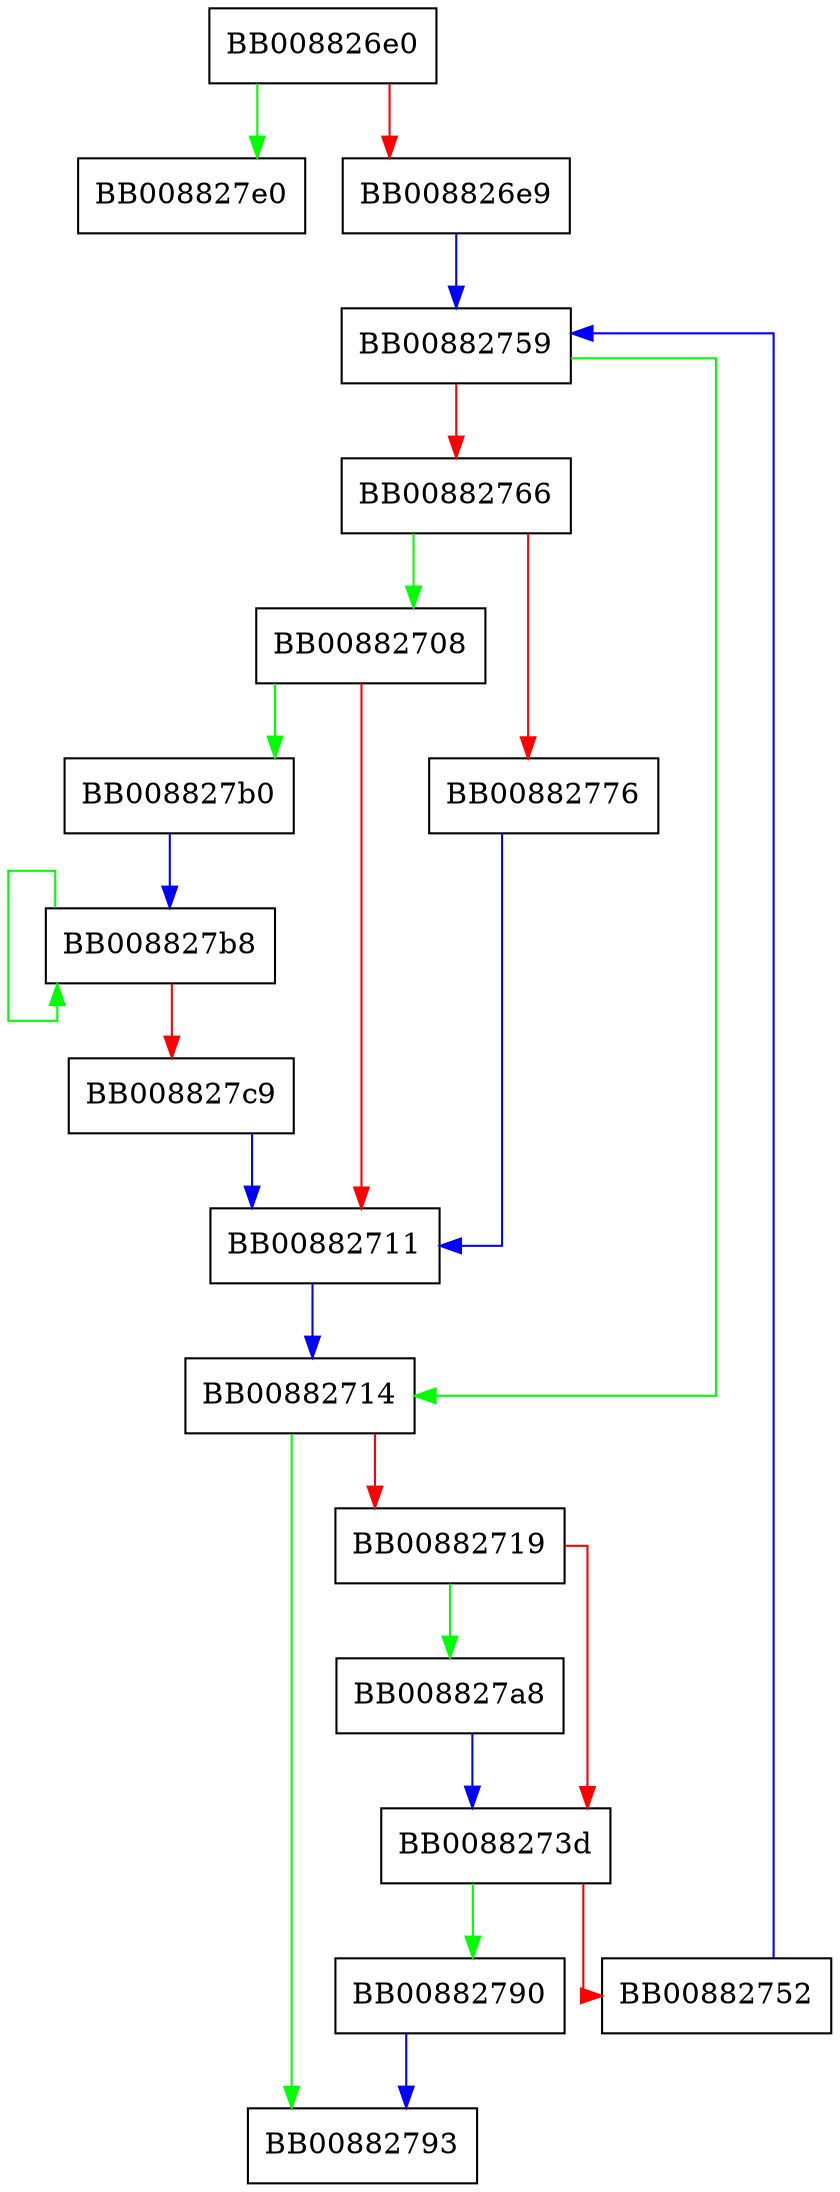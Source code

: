 digraph _IO_default_xsputn {
  node [shape="box"];
  graph [splines=ortho];
  BB008826e0 -> BB008827e0 [color="green"];
  BB008826e0 -> BB008826e9 [color="red"];
  BB008826e9 -> BB00882759 [color="blue"];
  BB00882708 -> BB008827b0 [color="green"];
  BB00882708 -> BB00882711 [color="red"];
  BB00882711 -> BB00882714 [color="blue"];
  BB00882714 -> BB00882793 [color="green"];
  BB00882714 -> BB00882719 [color="red"];
  BB00882719 -> BB008827a8 [color="green"];
  BB00882719 -> BB0088273d [color="red"];
  BB0088273d -> BB00882790 [color="green"];
  BB0088273d -> BB00882752 [color="red"];
  BB00882752 -> BB00882759 [color="blue"];
  BB00882759 -> BB00882714 [color="green"];
  BB00882759 -> BB00882766 [color="red"];
  BB00882766 -> BB00882708 [color="green"];
  BB00882766 -> BB00882776 [color="red"];
  BB00882776 -> BB00882711 [color="blue"];
  BB00882790 -> BB00882793 [color="blue"];
  BB008827a8 -> BB0088273d [color="blue"];
  BB008827b0 -> BB008827b8 [color="blue"];
  BB008827b8 -> BB008827b8 [color="green"];
  BB008827b8 -> BB008827c9 [color="red"];
  BB008827c9 -> BB00882711 [color="blue"];
}